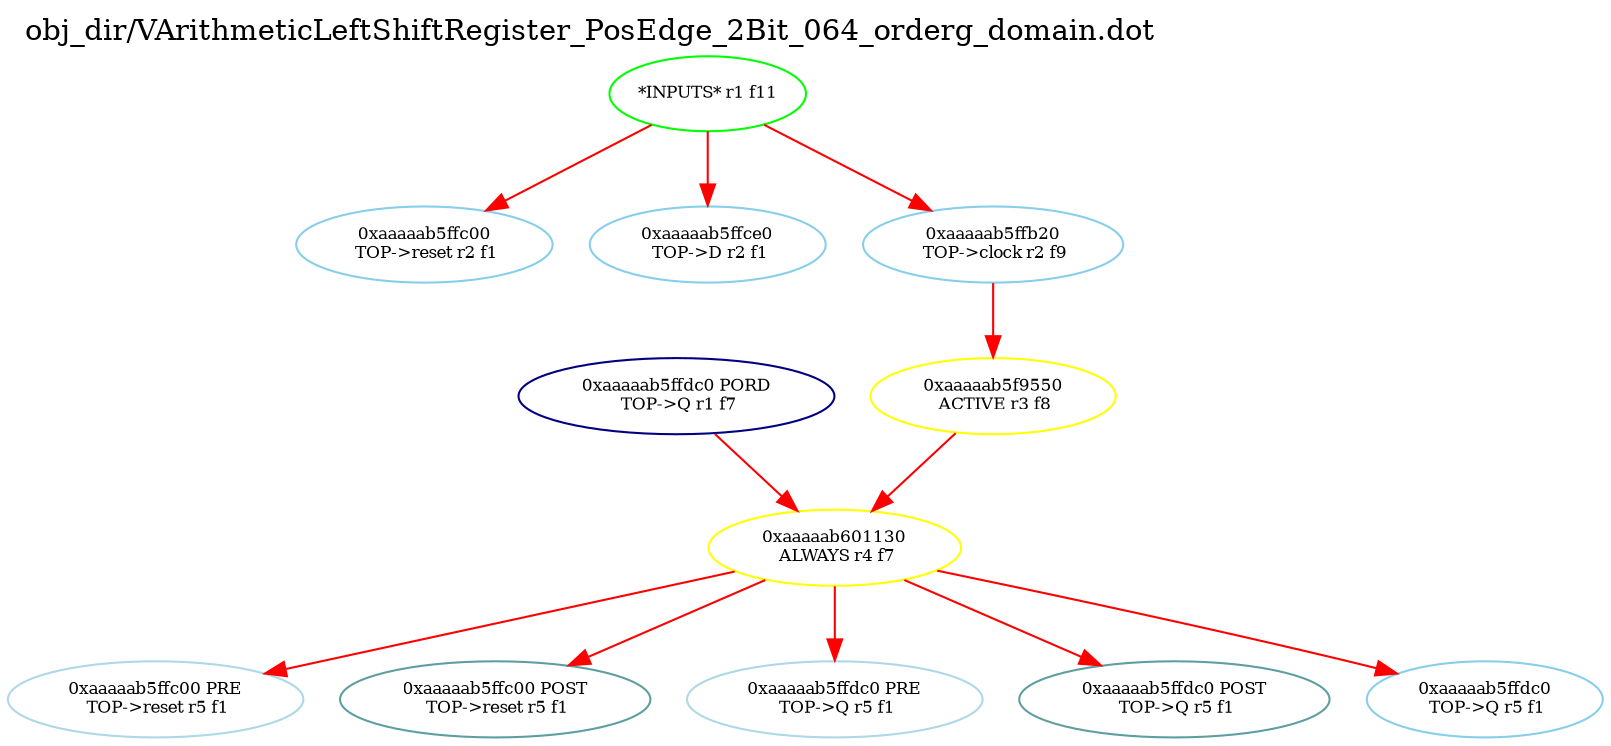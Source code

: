digraph v3graph {
	graph	[label="obj_dir/VArithmeticLeftShiftRegister_PosEdge_2Bit_064_orderg_domain.dot",
		 labelloc=t, labeljust=l,
		 //size="7.5,10",
		 rankdir=TB];
	n0xaaaaab5ff960_0	[fontsize=8 label="0xaaaaab5ffdc0 PORD\n TOP->Q r1 f7", color=NavyBlue];
	n1	[fontsize=8 label="*INPUTS* r1 f11", color=green];
	n0xaaaaab5ff960_2	[fontsize=8 label="0xaaaaab5ffc00\n TOP->reset r2 f1", color=skyblue];
	n0xaaaaab5ff960_3	[fontsize=8 label="0xaaaaab5ffce0\n TOP->D r2 f1", color=skyblue];
	n0xaaaaab5ff960_4	[fontsize=8 label="0xaaaaab5ffb20\n TOP->clock r2 f9", color=skyblue];
	n0xaaaaab5ff960_5	[fontsize=8 label="0xaaaaab5f9550\n ACTIVE r3 f8", color=yellow];
	n0xaaaaab5ff960_6	[fontsize=8 label="0xaaaaab601130\n ALWAYS r4 f7", color=yellow];
	n0xaaaaab5ff960_7	[fontsize=8 label="0xaaaaab5ffc00 PRE\n TOP->reset r5 f1", color=lightblue];
	n0xaaaaab5ff960_8	[fontsize=8 label="0xaaaaab5ffc00 POST\n TOP->reset r5 f1", color=CadetBlue];
	n0xaaaaab5ff960_9	[fontsize=8 label="0xaaaaab5ffdc0 PRE\n TOP->Q r5 f1", color=lightblue];
	n0xaaaaab5ff960_10	[fontsize=8 label="0xaaaaab5ffdc0 POST\n TOP->Q r5 f1", color=CadetBlue];
	n0xaaaaab5ff960_11	[fontsize=8 label="0xaaaaab5ffdc0\n TOP->Q r5 f1", color=skyblue];
	n0xaaaaab5ff960_0 -> n0xaaaaab5ff960_6 [fontsize=8 label="" weight=32 color=red];
	n1 -> n0xaaaaab5ff960_2 [fontsize=8 label="" weight=1 color=red];
	n1 -> n0xaaaaab5ff960_3 [fontsize=8 label="" weight=1 color=red];
	n1 -> n0xaaaaab5ff960_4 [fontsize=8 label="" weight=1 color=red];
	n0xaaaaab5ff960_4 -> n0xaaaaab5ff960_5 [fontsize=8 label="" weight=8 color=red];
	n0xaaaaab5ff960_5 -> n0xaaaaab5ff960_6 [fontsize=8 label="" weight=32 color=red];
	n0xaaaaab5ff960_6 -> n0xaaaaab5ff960_7 [fontsize=8 label="" weight=32 color=red];
	n0xaaaaab5ff960_6 -> n0xaaaaab5ff960_8 [fontsize=8 label="" weight=2 color=red];
	n0xaaaaab5ff960_6 -> n0xaaaaab5ff960_9 [fontsize=8 label="" weight=32 color=red];
	n0xaaaaab5ff960_6 -> n0xaaaaab5ff960_10 [fontsize=8 label="" weight=2 color=red];
	n0xaaaaab5ff960_6 -> n0xaaaaab5ff960_11 [fontsize=8 label="" weight=32 color=red];
}
